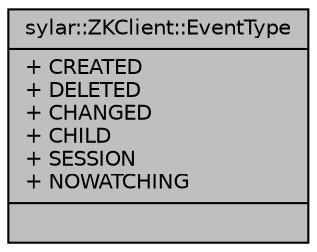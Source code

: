 digraph "sylar::ZKClient::EventType"
{
 // LATEX_PDF_SIZE
  edge [fontname="Helvetica",fontsize="10",labelfontname="Helvetica",labelfontsize="10"];
  node [fontname="Helvetica",fontsize="10",shape=record];
  Node1 [label="{sylar::ZKClient::EventType\n|+ CREATED\l+ DELETED\l+ CHANGED\l+ CHILD\l+ SESSION\l+ NOWATCHING\l|}",height=0.2,width=0.4,color="black", fillcolor="grey75", style="filled", fontcolor="black",tooltip=" "];
}

